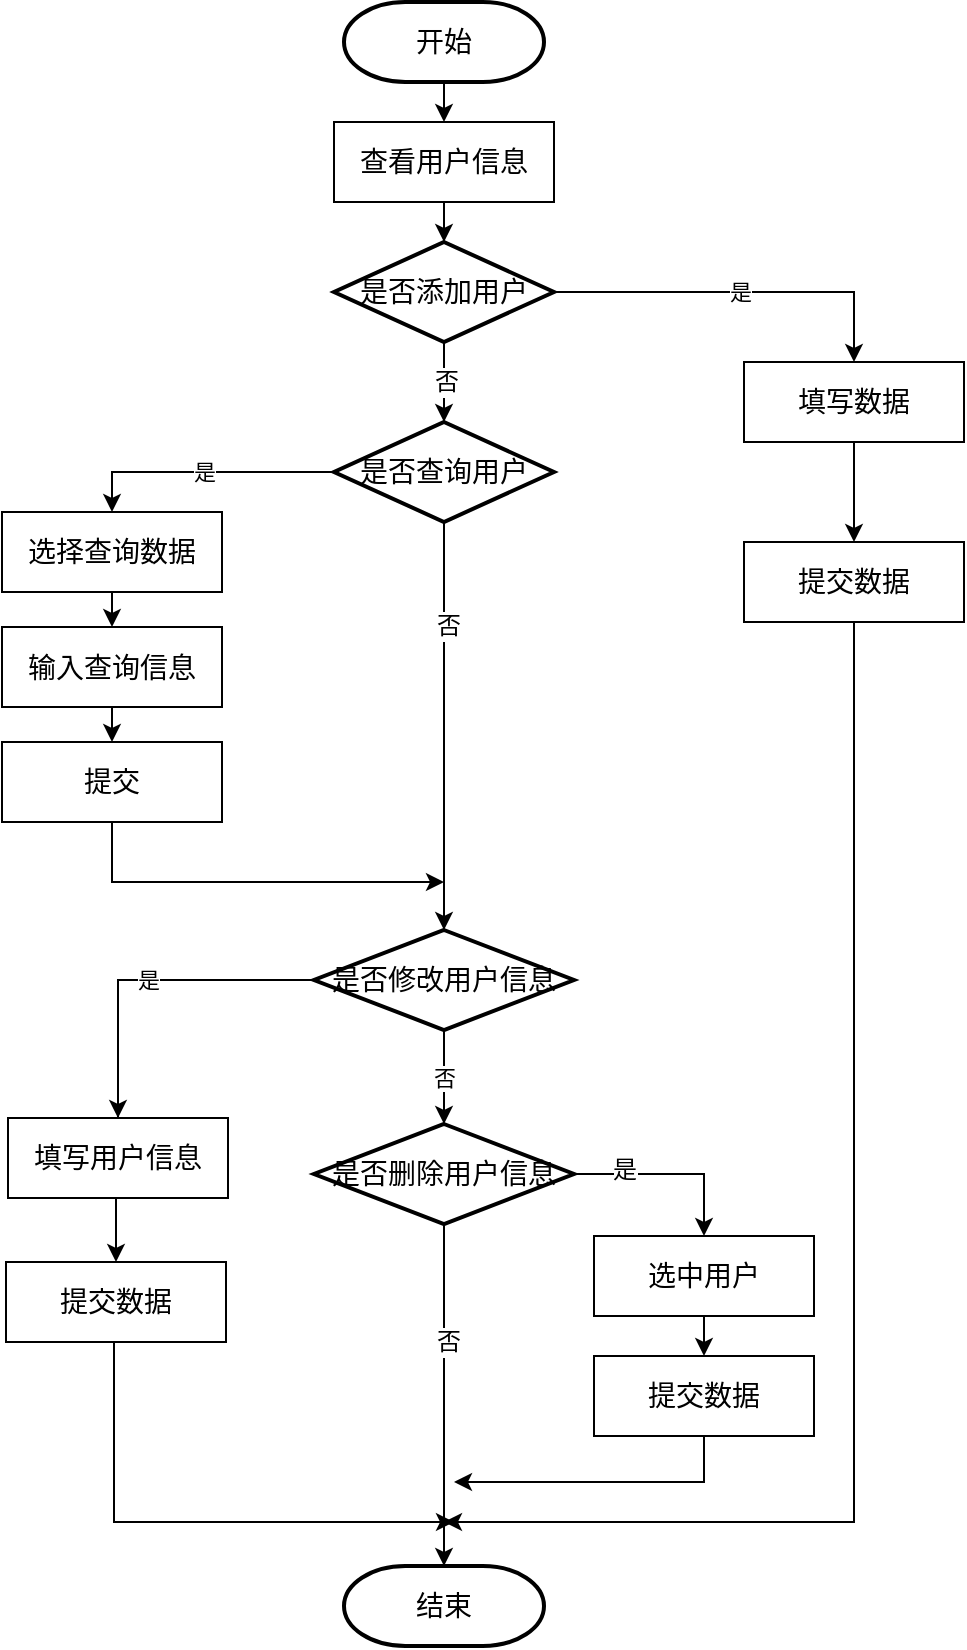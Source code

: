 <mxfile version="10.6.7" type="device"><diagram id="ocqhjdT6BwEPj-KO7xoS" name="Page-1"><mxGraphModel dx="1158" dy="567" grid="1" gridSize="10" guides="1" tooltips="1" connect="1" arrows="1" fold="1" page="1" pageScale="1" pageWidth="827" pageHeight="1169" math="0" shadow="0"><root><mxCell id="0"/><mxCell id="1" parent="0"/><mxCell id="QqKtJncElxlRfYh2f01G-16" style="edgeStyle=none;rounded=0;orthogonalLoop=1;jettySize=auto;html=1;exitX=0.5;exitY=1;exitDx=0;exitDy=0;exitPerimeter=0;entryX=0.5;entryY=0;entryDx=0;entryDy=0;" parent="1" source="QqKtJncElxlRfYh2f01G-1" target="QqKtJncElxlRfYh2f01G-2" edge="1"><mxGeometry relative="1" as="geometry"/></mxCell><mxCell id="QqKtJncElxlRfYh2f01G-1" value="&lt;font style=&quot;font-size: 14px&quot;&gt;开始&lt;/font&gt;" style="strokeWidth=2;html=1;shape=mxgraph.flowchart.terminator;whiteSpace=wrap;" parent="1" vertex="1"><mxGeometry x="340" y="120" width="100" height="40" as="geometry"/></mxCell><mxCell id="QqKtJncElxlRfYh2f01G-17" style="edgeStyle=none;rounded=0;orthogonalLoop=1;jettySize=auto;html=1;exitX=0.5;exitY=1;exitDx=0;exitDy=0;entryX=0.5;entryY=0;entryDx=0;entryDy=0;entryPerimeter=0;" parent="1" source="QqKtJncElxlRfYh2f01G-2" target="QqKtJncElxlRfYh2f01G-3" edge="1"><mxGeometry relative="1" as="geometry"/></mxCell><mxCell id="QqKtJncElxlRfYh2f01G-2" value="&lt;font style=&quot;font-size: 14px&quot;&gt;查看用户信息&lt;/font&gt;" style="rounded=0;whiteSpace=wrap;html=1;" parent="1" vertex="1"><mxGeometry x="335" y="180" width="110" height="40" as="geometry"/></mxCell><mxCell id="QqKtJncElxlRfYh2f01G-19" style="edgeStyle=none;rounded=0;orthogonalLoop=1;jettySize=auto;html=1;exitX=0.5;exitY=1;exitDx=0;exitDy=0;exitPerimeter=0;entryX=0.5;entryY=0;entryDx=0;entryDy=0;entryPerimeter=0;" parent="1" source="QqKtJncElxlRfYh2f01G-3" target="QqKtJncElxlRfYh2f01G-9" edge="1"><mxGeometry relative="1" as="geometry"/></mxCell><mxCell id="QqKtJncElxlRfYh2f01G-33" value="否" style="text;html=1;resizable=0;points=[];align=center;verticalAlign=middle;labelBackgroundColor=#ffffff;" parent="QqKtJncElxlRfYh2f01G-19" vertex="1" connectable="0"><mxGeometry y="1" relative="1" as="geometry"><mxPoint as="offset"/></mxGeometry></mxCell><mxCell id="QqKtJncElxlRfYh2f01G-25" value="是" style="edgeStyle=elbowEdgeStyle;rounded=0;orthogonalLoop=1;jettySize=auto;html=1;exitX=1;exitY=0.5;exitDx=0;exitDy=0;exitPerimeter=0;entryX=0.5;entryY=0;entryDx=0;entryDy=0;" parent="1" source="QqKtJncElxlRfYh2f01G-3" target="QqKtJncElxlRfYh2f01G-6" edge="1"><mxGeometry relative="1" as="geometry"><Array as="points"><mxPoint x="595" y="270"/></Array></mxGeometry></mxCell><mxCell id="QqKtJncElxlRfYh2f01G-3" value="&lt;font style=&quot;font-size: 14px&quot;&gt;是否添加用户&lt;/font&gt;" style="strokeWidth=2;html=1;shape=mxgraph.flowchart.decision;whiteSpace=wrap;" parent="1" vertex="1"><mxGeometry x="335" y="240" width="110" height="50" as="geometry"/></mxCell><mxCell id="QqKtJncElxlRfYh2f01G-4" value="&lt;font style=&quot;font-size: 14px&quot;&gt;结束&lt;/font&gt;" style="strokeWidth=2;html=1;shape=mxgraph.flowchart.terminator;whiteSpace=wrap;" parent="1" vertex="1"><mxGeometry x="340" y="902" width="100" height="40" as="geometry"/></mxCell><mxCell id="QqKtJncElxlRfYh2f01G-24" style="edgeStyle=none;rounded=0;orthogonalLoop=1;jettySize=auto;html=1;exitX=0.5;exitY=1;exitDx=0;exitDy=0;entryX=0.5;entryY=0;entryDx=0;entryDy=0;" parent="1" source="QqKtJncElxlRfYh2f01G-6" target="QqKtJncElxlRfYh2f01G-8" edge="1"><mxGeometry relative="1" as="geometry"/></mxCell><mxCell id="QqKtJncElxlRfYh2f01G-6" value="&lt;font style=&quot;font-size: 14px&quot;&gt;填写数据&lt;/font&gt;" style="rounded=0;whiteSpace=wrap;html=1;" parent="1" vertex="1"><mxGeometry x="540" y="300" width="110" height="40" as="geometry"/></mxCell><mxCell id="QqKtJncElxlRfYh2f01G-26" style="edgeStyle=elbowEdgeStyle;rounded=0;orthogonalLoop=1;jettySize=auto;html=1;exitX=0.5;exitY=1;exitDx=0;exitDy=0;" parent="1" source="QqKtJncElxlRfYh2f01G-8" edge="1"><mxGeometry relative="1" as="geometry"><mxPoint x="390" y="880" as="targetPoint"/><Array as="points"><mxPoint x="595" y="550"/><mxPoint x="595" y="490"/><mxPoint x="665" y="530"/></Array></mxGeometry></mxCell><mxCell id="QqKtJncElxlRfYh2f01G-8" value="&lt;font style=&quot;font-size: 14px&quot;&gt;提交数据&lt;/font&gt;" style="rounded=0;whiteSpace=wrap;html=1;" parent="1" vertex="1"><mxGeometry x="540" y="390" width="110" height="40" as="geometry"/></mxCell><mxCell id="QqKtJncElxlRfYh2f01G-32" value="是" style="edgeStyle=elbowEdgeStyle;rounded=0;orthogonalLoop=1;jettySize=auto;html=1;exitX=0;exitY=0.5;exitDx=0;exitDy=0;exitPerimeter=0;entryX=0.5;entryY=0;entryDx=0;entryDy=0;" parent="1" source="QqKtJncElxlRfYh2f01G-9" target="QqKtJncElxlRfYh2f01G-11" edge="1"><mxGeometry relative="1" as="geometry"><Array as="points"><mxPoint x="224" y="370"/></Array></mxGeometry></mxCell><mxCell id="DrX9kShIzeJ7iEBUecRb-1" style="edgeStyle=orthogonalEdgeStyle;rounded=0;orthogonalLoop=1;jettySize=auto;html=1;exitX=0.5;exitY=1;exitDx=0;exitDy=0;exitPerimeter=0;entryX=0.5;entryY=0;entryDx=0;entryDy=0;entryPerimeter=0;" parent="1" source="QqKtJncElxlRfYh2f01G-9" target="QqKtJncElxlRfYh2f01G-39" edge="1"><mxGeometry relative="1" as="geometry"/></mxCell><mxCell id="DrX9kShIzeJ7iEBUecRb-10" value="否" style="text;html=1;resizable=0;points=[];align=center;verticalAlign=middle;labelBackgroundColor=#ffffff;" parent="DrX9kShIzeJ7iEBUecRb-1" vertex="1" connectable="0"><mxGeometry x="-0.49" y="2" relative="1" as="geometry"><mxPoint as="offset"/></mxGeometry></mxCell><mxCell id="QqKtJncElxlRfYh2f01G-9" value="&lt;font style=&quot;font-size: 14px&quot;&gt;是否查询用户&lt;/font&gt;" style="strokeWidth=2;html=1;shape=mxgraph.flowchart.decision;whiteSpace=wrap;" parent="1" vertex="1"><mxGeometry x="335" y="330" width="110" height="50" as="geometry"/></mxCell><mxCell id="QqKtJncElxlRfYh2f01G-22" style="edgeStyle=none;rounded=0;orthogonalLoop=1;jettySize=auto;html=1;exitX=0.5;exitY=1;exitDx=0;exitDy=0;entryX=0.5;entryY=0;entryDx=0;entryDy=0;" parent="1" source="QqKtJncElxlRfYh2f01G-11" target="QqKtJncElxlRfYh2f01G-12" edge="1"><mxGeometry relative="1" as="geometry"/></mxCell><mxCell id="QqKtJncElxlRfYh2f01G-11" value="&lt;font style=&quot;font-size: 14px&quot;&gt;选择查询数据&lt;/font&gt;" style="rounded=0;whiteSpace=wrap;html=1;" parent="1" vertex="1"><mxGeometry x="169" y="375" width="110" height="40" as="geometry"/></mxCell><mxCell id="QqKtJncElxlRfYh2f01G-38" style="edgeStyle=elbowEdgeStyle;rounded=0;orthogonalLoop=1;jettySize=auto;html=1;exitX=0.5;exitY=1;exitDx=0;exitDy=0;entryX=0.5;entryY=0;entryDx=0;entryDy=0;" parent="1" source="QqKtJncElxlRfYh2f01G-12" target="QqKtJncElxlRfYh2f01G-37" edge="1"><mxGeometry relative="1" as="geometry"/></mxCell><mxCell id="QqKtJncElxlRfYh2f01G-12" value="&lt;font style=&quot;font-size: 14px&quot;&gt;输入查询信息&lt;/font&gt;" style="rounded=0;whiteSpace=wrap;html=1;" parent="1" vertex="1"><mxGeometry x="169" y="432.5" width="110" height="40" as="geometry"/></mxCell><mxCell id="QqKtJncElxlRfYh2f01G-23" style="edgeStyle=none;rounded=0;orthogonalLoop=1;jettySize=auto;html=1;exitX=0.5;exitY=1;exitDx=0;exitDy=0;entryX=0.5;entryY=0;entryDx=0;entryDy=0;" parent="1" source="QqKtJncElxlRfYh2f01G-13" target="QqKtJncElxlRfYh2f01G-14" edge="1"><mxGeometry relative="1" as="geometry"/></mxCell><mxCell id="QqKtJncElxlRfYh2f01G-13" value="&lt;font style=&quot;font-size: 14px&quot;&gt;选中用户&lt;/font&gt;" style="rounded=0;whiteSpace=wrap;html=1;" parent="1" vertex="1"><mxGeometry x="465" y="737" width="110" height="40" as="geometry"/></mxCell><mxCell id="DrX9kShIzeJ7iEBUecRb-16" style="edgeStyle=elbowEdgeStyle;rounded=0;orthogonalLoop=1;jettySize=auto;html=1;exitX=0.5;exitY=1;exitDx=0;exitDy=0;" parent="1" source="QqKtJncElxlRfYh2f01G-14" edge="1"><mxGeometry relative="1" as="geometry"><mxPoint x="395" y="860" as="targetPoint"/><Array as="points"><mxPoint x="520" y="860"/></Array></mxGeometry></mxCell><mxCell id="QqKtJncElxlRfYh2f01G-14" value="&lt;font style=&quot;font-size: 14px&quot;&gt;提交数据&lt;/font&gt;" style="rounded=0;whiteSpace=wrap;html=1;" parent="1" vertex="1"><mxGeometry x="465" y="797" width="110" height="40" as="geometry"/></mxCell><mxCell id="DrX9kShIzeJ7iEBUecRb-5" style="edgeStyle=elbowEdgeStyle;rounded=0;orthogonalLoop=1;jettySize=auto;html=1;exitX=0.5;exitY=1;exitDx=0;exitDy=0;" parent="1" source="QqKtJncElxlRfYh2f01G-37" edge="1"><mxGeometry relative="1" as="geometry"><mxPoint x="390" y="560" as="targetPoint"/><Array as="points"><mxPoint x="224" y="540"/></Array></mxGeometry></mxCell><mxCell id="QqKtJncElxlRfYh2f01G-37" value="&lt;font style=&quot;font-size: 14px&quot;&gt;提交&lt;/font&gt;" style="rounded=0;whiteSpace=wrap;html=1;" parent="1" vertex="1"><mxGeometry x="169" y="490" width="110" height="40" as="geometry"/></mxCell><mxCell id="QqKtJncElxlRfYh2f01G-57" value="否" style="edgeStyle=elbowEdgeStyle;rounded=0;orthogonalLoop=1;jettySize=auto;html=1;exitX=0.5;exitY=1;exitDx=0;exitDy=0;exitPerimeter=0;elbow=vertical;entryX=0.5;entryY=0;entryDx=0;entryDy=0;entryPerimeter=0;" parent="1" source="QqKtJncElxlRfYh2f01G-39" target="QqKtJncElxlRfYh2f01G-42" edge="1"><mxGeometry relative="1" as="geometry"><mxPoint x="280" y="690" as="targetPoint"/></mxGeometry></mxCell><mxCell id="DrX9kShIzeJ7iEBUecRb-9" value="是" style="edgeStyle=orthogonalEdgeStyle;rounded=0;orthogonalLoop=1;jettySize=auto;html=1;exitX=0;exitY=0.5;exitDx=0;exitDy=0;exitPerimeter=0;entryX=0.5;entryY=0;entryDx=0;entryDy=0;" parent="1" source="QqKtJncElxlRfYh2f01G-39" target="QqKtJncElxlRfYh2f01G-45" edge="1"><mxGeometry relative="1" as="geometry"><mxPoint x="227" y="630" as="targetPoint"/><Array as="points"><mxPoint x="227" y="609"/><mxPoint x="227" y="661"/></Array></mxGeometry></mxCell><mxCell id="QqKtJncElxlRfYh2f01G-39" value="&lt;font style=&quot;font-size: 14px&quot;&gt;是否修改用户信息&lt;/font&gt;" style="strokeWidth=2;html=1;shape=mxgraph.flowchart.decision;whiteSpace=wrap;" parent="1" vertex="1"><mxGeometry x="325" y="584" width="130" height="50" as="geometry"/></mxCell><mxCell id="DrX9kShIzeJ7iEBUecRb-13" style="edgeStyle=elbowEdgeStyle;rounded=0;orthogonalLoop=1;jettySize=auto;html=1;exitX=0.5;exitY=1;exitDx=0;exitDy=0;exitPerimeter=0;entryX=0.5;entryY=0;entryDx=0;entryDy=0;entryPerimeter=0;" parent="1" source="QqKtJncElxlRfYh2f01G-42" target="QqKtJncElxlRfYh2f01G-4" edge="1"><mxGeometry relative="1" as="geometry"/></mxCell><mxCell id="DrX9kShIzeJ7iEBUecRb-19" value="否" style="text;html=1;resizable=0;points=[];align=center;verticalAlign=middle;labelBackgroundColor=#ffffff;" parent="DrX9kShIzeJ7iEBUecRb-13" vertex="1" connectable="0"><mxGeometry y="27" relative="1" as="geometry"><mxPoint x="-25" y="-27" as="offset"/></mxGeometry></mxCell><mxCell id="DrX9kShIzeJ7iEBUecRb-15" style="edgeStyle=elbowEdgeStyle;rounded=0;orthogonalLoop=1;jettySize=auto;elbow=vertical;html=1;exitX=1;exitY=0.5;exitDx=0;exitDy=0;exitPerimeter=0;entryX=0.5;entryY=0;entryDx=0;entryDy=0;" parent="1" source="QqKtJncElxlRfYh2f01G-42" target="QqKtJncElxlRfYh2f01G-13" edge="1"><mxGeometry relative="1" as="geometry"><Array as="points"><mxPoint x="485" y="706"/></Array></mxGeometry></mxCell><mxCell id="DrX9kShIzeJ7iEBUecRb-18" value="是" style="text;html=1;resizable=0;points=[];align=center;verticalAlign=middle;labelBackgroundColor=#ffffff;" parent="DrX9kShIzeJ7iEBUecRb-15" vertex="1" connectable="0"><mxGeometry x="-0.485" y="2" relative="1" as="geometry"><mxPoint as="offset"/></mxGeometry></mxCell><mxCell id="QqKtJncElxlRfYh2f01G-42" value="&lt;font style=&quot;font-size: 14px&quot;&gt;是否删除用户信息&lt;/font&gt;" style="strokeWidth=2;html=1;shape=mxgraph.flowchart.decision;whiteSpace=wrap;" parent="1" vertex="1"><mxGeometry x="325" y="681" width="130" height="50" as="geometry"/></mxCell><mxCell id="QqKtJncElxlRfYh2f01G-52" style="edgeStyle=elbowEdgeStyle;rounded=0;orthogonalLoop=1;jettySize=auto;elbow=vertical;html=1;exitX=0.5;exitY=1;exitDx=0;exitDy=0;entryX=0.5;entryY=0;entryDx=0;entryDy=0;" parent="1" edge="1"><mxGeometry relative="1" as="geometry"><mxPoint x="227" y="670" as="sourcePoint"/><mxPoint x="227" y="710" as="targetPoint"/></mxGeometry></mxCell><mxCell id="DJAv3u6KPJ-avmTG3vFo-1" style="edgeStyle=orthogonalEdgeStyle;rounded=0;orthogonalLoop=1;jettySize=auto;html=1;exitX=0.5;exitY=1;exitDx=0;exitDy=0;entryX=0.5;entryY=0;entryDx=0;entryDy=0;" edge="1" parent="1" source="QqKtJncElxlRfYh2f01G-45" target="QqKtJncElxlRfYh2f01G-46"><mxGeometry relative="1" as="geometry"/></mxCell><mxCell id="QqKtJncElxlRfYh2f01G-45" value="&lt;font style=&quot;font-size: 14px&quot;&gt;填写用户信息&lt;/font&gt;" style="rounded=0;whiteSpace=wrap;html=1;" parent="1" vertex="1"><mxGeometry x="172" y="678" width="110" height="40" as="geometry"/></mxCell><mxCell id="QqKtJncElxlRfYh2f01G-54" style="edgeStyle=elbowEdgeStyle;rounded=0;orthogonalLoop=1;jettySize=auto;html=1;exitX=0.5;exitY=1;exitDx=0;exitDy=0;" parent="1" edge="1"><mxGeometry relative="1" as="geometry"><mxPoint x="395" y="880" as="targetPoint"/><Array as="points"><mxPoint x="225" y="830"/><mxPoint x="170" y="860"/><mxPoint x="165" y="970"/><mxPoint x="165" y="790"/></Array><mxPoint x="227" y="750" as="sourcePoint"/></mxGeometry></mxCell><mxCell id="QqKtJncElxlRfYh2f01G-46" value="&lt;font style=&quot;font-size: 14px&quot;&gt;提交数据&lt;/font&gt;" style="rounded=0;whiteSpace=wrap;html=1;" parent="1" vertex="1"><mxGeometry x="171" y="750" width="110" height="40" as="geometry"/></mxCell></root></mxGraphModel></diagram></mxfile>